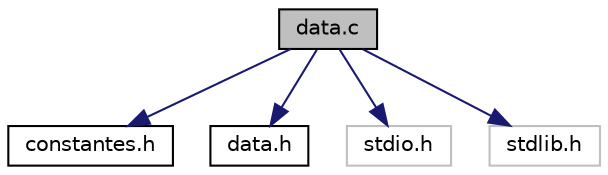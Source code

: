 digraph "data.c"
{
 // LATEX_PDF_SIZE
  edge [fontname="Helvetica",fontsize="10",labelfontname="Helvetica",labelfontsize="10"];
  node [fontname="Helvetica",fontsize="10",shape=record];
  Node1 [label="data.c",height=0.2,width=0.4,color="black", fillcolor="grey75", style="filled", fontcolor="black",tooltip="Module d'initialisation."];
  Node1 -> Node2 [color="midnightblue",fontsize="10",style="solid"];
  Node2 [label="constantes.h",height=0.2,width=0.4,color="black", fillcolor="white", style="filled",URL="$constantes_8h_source.html",tooltip=" "];
  Node1 -> Node3 [color="midnightblue",fontsize="10",style="solid"];
  Node3 [label="data.h",height=0.2,width=0.4,color="black", fillcolor="white", style="filled",URL="$data_8h.html",tooltip="Module d'initialisation."];
  Node1 -> Node4 [color="midnightblue",fontsize="10",style="solid"];
  Node4 [label="stdio.h",height=0.2,width=0.4,color="grey75", fillcolor="white", style="filled",tooltip=" "];
  Node1 -> Node5 [color="midnightblue",fontsize="10",style="solid"];
  Node5 [label="stdlib.h",height=0.2,width=0.4,color="grey75", fillcolor="white", style="filled",tooltip=" "];
}
